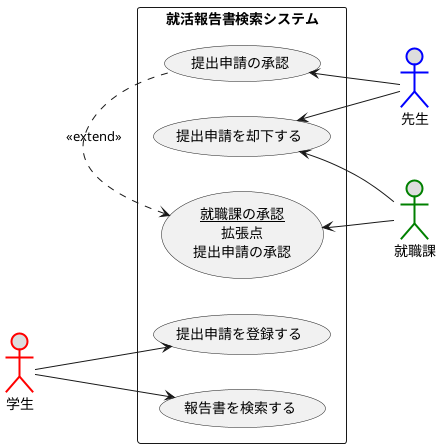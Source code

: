 @startuml 就活報告書検索システム
left to right direction
actor 学生#DDDDDD;line:Red;line.bold;
actor 先生#DDDDDD;line:Blue;line.bold;
actor 就職課#DDDDDD;line:Green;line.bold;

rectangle 就活報告書検索システム {
usecase 提出申請を登録する
usecase 報告書を検索する
usecase (<u>就職課の承認</u>\n拡張点\n提出申請の承認) as input
usecase 提出申請を却下する
usecase 提出申請の承認
}
input <. 提出申請の承認:<<extend>>
学生--> 提出申請を登録する
学生--> 報告書を検索する
提出申請を却下する <-right- 先生
提出申請の承認 <-- 先生
input <-- 就職課
提出申請を却下する <-- 就職課
@enduml